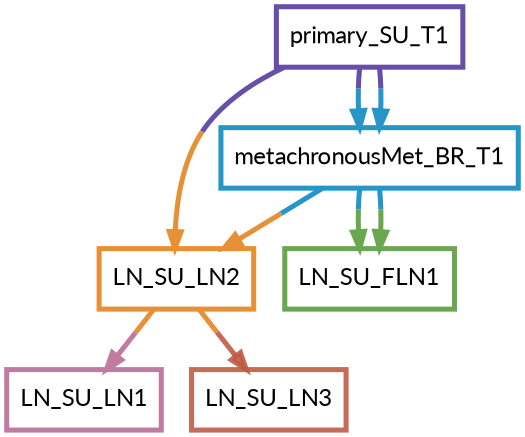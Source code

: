 digraph  {
dpi=600;size=3.5;
LN_SU_FLN1 [color="#6aa84fff", fillcolor=white, fontname=Lato, penwidth="3.0", shape=box];
LN_SU_LN1 [color="#c27ba0ff", fillcolor=white, fontname=Lato, penwidth="3.0", shape=box];
LN_SU_LN2 [color="#e69138ff", fillcolor=white, fontname=Lato, penwidth="3.0", shape=box];
LN_SU_LN3 [color="#be5742e1", fillcolor=white, fontname=Lato, penwidth="3.0", shape=box];
metachronousMet_BR_T1 [color="#2496c8ff", fillcolor=white, fontname=Lato, penwidth="3.0", shape=box];
primary_SU_T1 [color="#674ea7ff", fillcolor=white, fontname=Lato, penwidth="3.0", shape=box];
LN_SU_LN2 -> LN_SU_LN1  [color="#e69138ff;0.5:#c27ba0ff", key=0, penwidth=3];
LN_SU_LN2 -> LN_SU_LN3  [color="#e69138ff;0.5:#be5742e1", key=0, penwidth=3];
metachronousMet_BR_T1 -> LN_SU_FLN1  [color="#2496c8ff;0.5:#6aa84fff", key=0, penwidth=3];
metachronousMet_BR_T1 -> LN_SU_FLN1  [color="#2496c8ff;0.5:#6aa84fff", key=1, penwidth=3];
metachronousMet_BR_T1 -> LN_SU_LN2  [color="#2496c8ff;0.5:#e69138ff", key=0, penwidth=3];
primary_SU_T1 -> LN_SU_LN2  [color="#674ea7ff;0.5:#e69138ff", key=0, penwidth=3];
primary_SU_T1 -> metachronousMet_BR_T1  [color="#674ea7ff;0.5:#2496c8ff", key=0, penwidth=3];
primary_SU_T1 -> metachronousMet_BR_T1  [color="#674ea7ff;0.5:#2496c8ff", key=1, penwidth=3];
}
